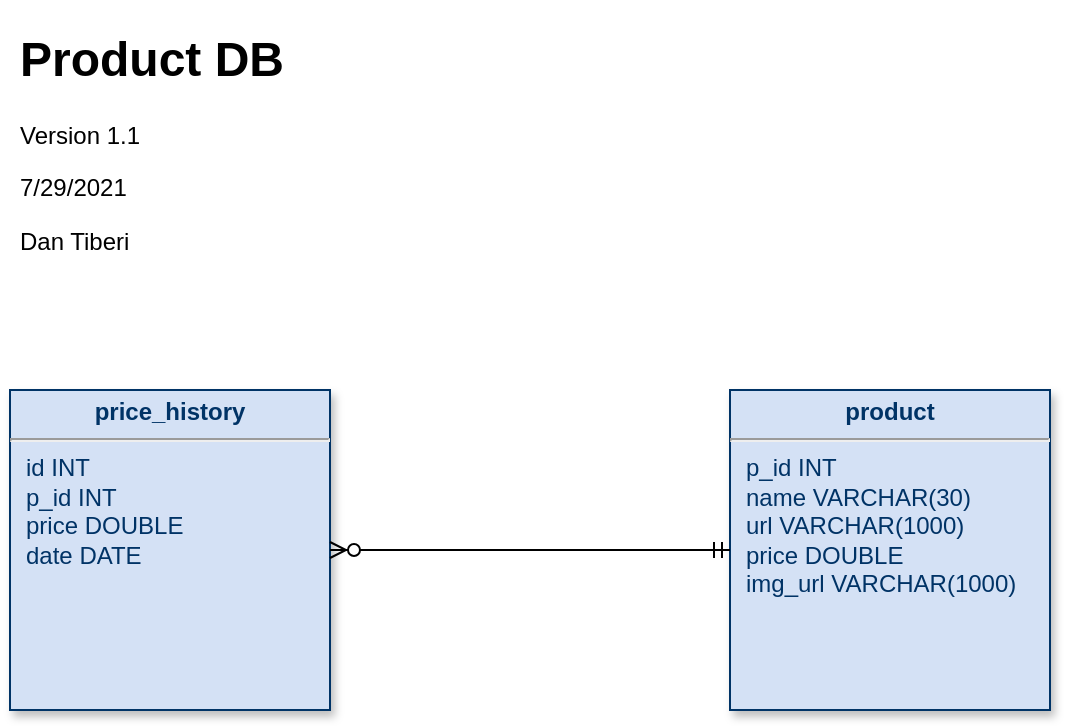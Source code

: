 <mxfile version="14.9.3" type="device"><diagram name="Page-1" id="efa7a0a1-bf9b-a30e-e6df-94a7791c09e9"><mxGraphModel dx="985" dy="637" grid="1" gridSize="10" guides="1" tooltips="1" connect="1" arrows="1" fold="1" page="1" pageScale="1" pageWidth="826" pageHeight="1169" background="none" math="0" shadow="0"><root><mxCell id="0"/><mxCell id="1" parent="0"/><mxCell id="21" value="&lt;p style=&quot;margin: 4px 0px 0px ; text-align: center&quot;&gt;&lt;b&gt;product&lt;/b&gt;&lt;/p&gt;&lt;hr&gt;&lt;p style=&quot;margin: 0px ; margin-left: 8px&quot;&gt;p_id INT&lt;/p&gt;&lt;p style=&quot;margin: 0px ; margin-left: 8px&quot;&gt;name VARCHAR(30)&lt;/p&gt;&lt;p style=&quot;margin: 0px ; margin-left: 8px&quot;&gt;url VARCHAR(1000)&lt;/p&gt;&lt;p style=&quot;margin: 0px ; margin-left: 8px&quot;&gt;price DOUBLE&lt;/p&gt;&lt;p style=&quot;margin: 0px ; margin-left: 8px&quot;&gt;img_url VARCHAR(1000)&lt;/p&gt;" style="verticalAlign=top;align=left;overflow=fill;fontSize=12;fontFamily=Helvetica;html=1;strokeColor=#003366;shadow=1;fillColor=#D4E1F5;fontColor=#003366" parent="1" vertex="1"><mxGeometry x="480" y="505.0" width="160" height="160" as="geometry"/></mxCell><mxCell id="Hvqc62_-DPDoJlrZmDQs-114" value="&lt;p style=&quot;margin: 4px 0px 0px ; text-align: center&quot;&gt;&lt;b&gt;price_history&lt;/b&gt;&lt;/p&gt;&lt;hr&gt;&lt;p style=&quot;margin: 0px ; margin-left: 8px&quot;&gt;id INT&lt;/p&gt;&lt;p style=&quot;margin: 0px ; margin-left: 8px&quot;&gt;p_id INT&lt;/p&gt;&lt;p style=&quot;margin: 0px ; margin-left: 8px&quot;&gt;price DOUBLE&lt;/p&gt;&lt;p style=&quot;margin: 0px ; margin-left: 8px&quot;&gt;date DATE&lt;/p&gt;&lt;p style=&quot;margin: 0px ; margin-left: 8px&quot;&gt;&lt;br&gt;&lt;/p&gt;" style="verticalAlign=top;align=left;overflow=fill;fontSize=12;fontFamily=Helvetica;html=1;strokeColor=#003366;shadow=1;fillColor=#D4E1F5;fontColor=#003366" parent="1" vertex="1"><mxGeometry x="120" y="505.0" width="160" height="160" as="geometry"/></mxCell><mxCell id="Hvqc62_-DPDoJlrZmDQs-115" value="" style="edgeStyle=entityRelationEdgeStyle;fontSize=12;html=1;endArrow=ERzeroToMany;startArrow=ERmandOne;exitX=0;exitY=0.5;exitDx=0;exitDy=0;entryX=1;entryY=0.5;entryDx=0;entryDy=0;" parent="1" source="21" target="Hvqc62_-DPDoJlrZmDQs-114" edge="1"><mxGeometry width="100" height="100" relative="1" as="geometry"><mxPoint x="340" y="460" as="sourcePoint"/><mxPoint x="440" y="360" as="targetPoint"/></mxGeometry></mxCell><mxCell id="Hvqc62_-DPDoJlrZmDQs-117" value="&lt;h1&gt;Product DB&lt;/h1&gt;&lt;p&gt;Version 1.1&lt;/p&gt;&lt;p&gt;7/29/2021&lt;/p&gt;&lt;p&gt;Dan Tiberi&lt;/p&gt;" style="text;html=1;strokeColor=none;fillColor=none;spacing=5;spacingTop=-20;whiteSpace=wrap;overflow=hidden;rounded=0;" parent="1" vertex="1"><mxGeometry x="120" y="320" width="190" height="120" as="geometry"/></mxCell></root></mxGraphModel></diagram></mxfile>